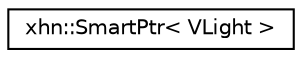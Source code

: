 digraph "Graphical Class Hierarchy"
{
  edge [fontname="Helvetica",fontsize="10",labelfontname="Helvetica",labelfontsize="10"];
  node [fontname="Helvetica",fontsize="10",shape=record];
  rankdir="LR";
  Node1 [label="xhn::SmartPtr\< VLight \>",height=0.2,width=0.4,color="black", fillcolor="white", style="filled",URL="$classxhn_1_1_smart_ptr.html"];
}

